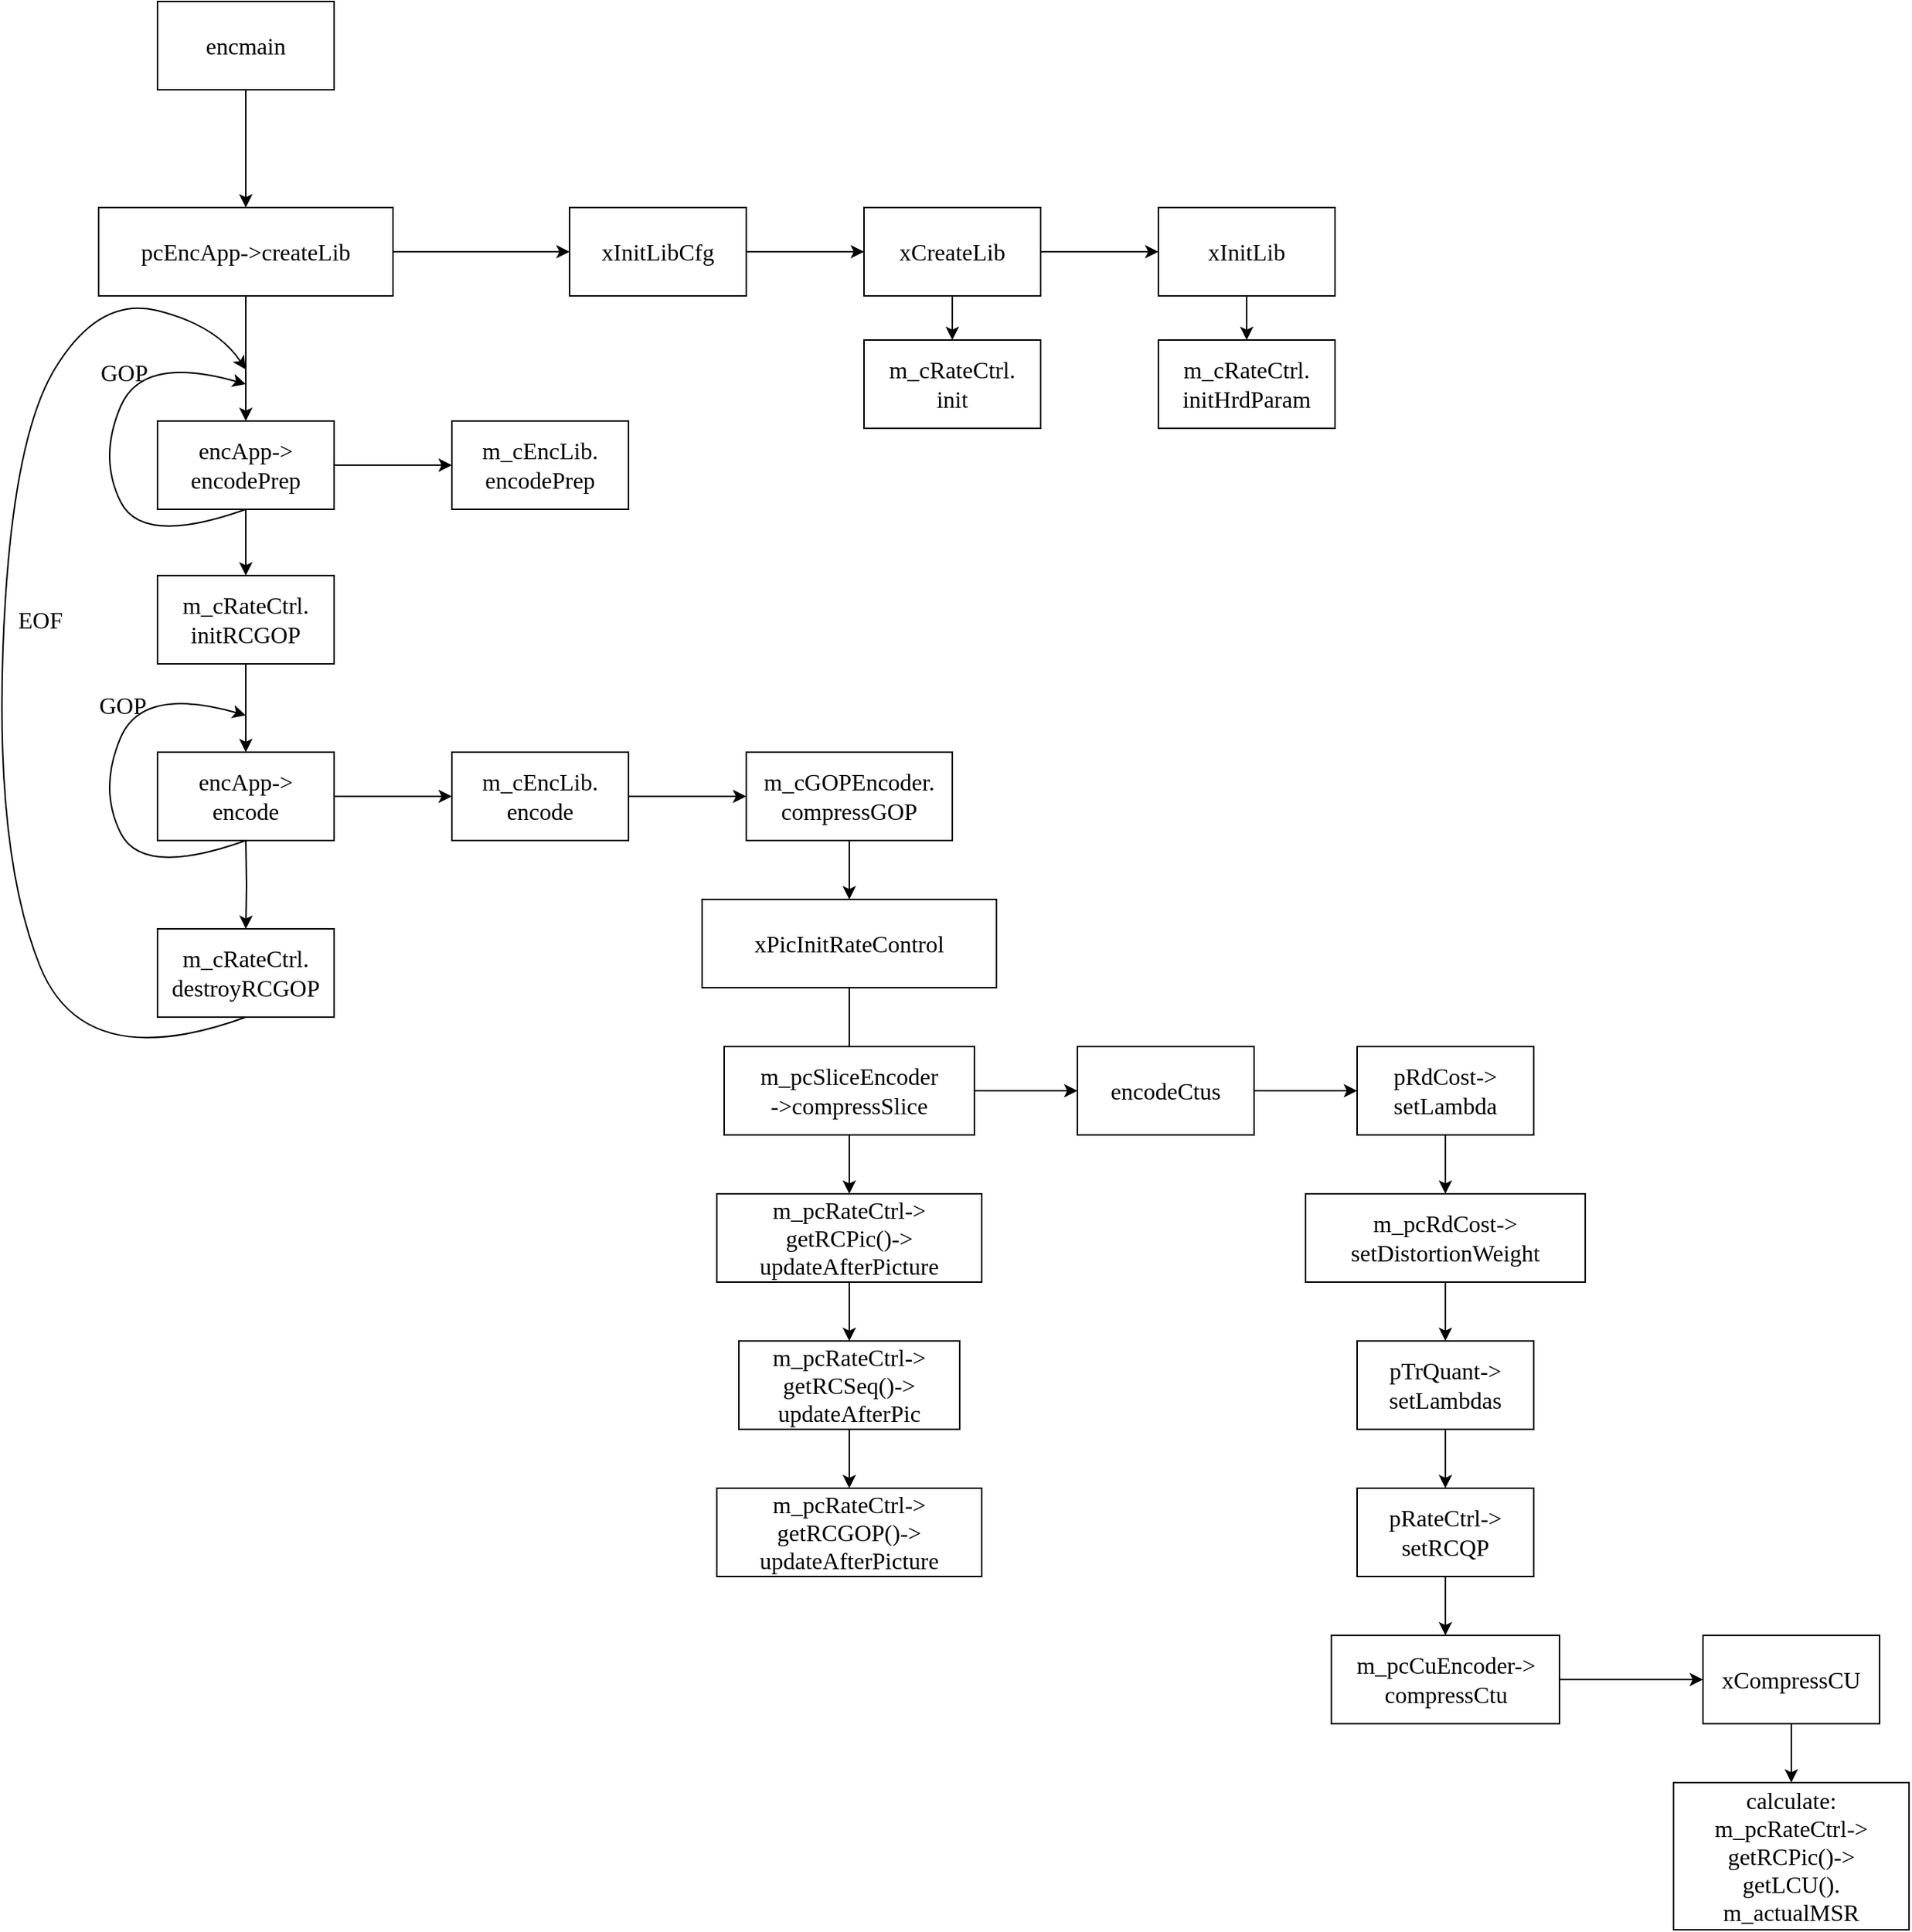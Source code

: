 <mxfile version="18.0.3" type="github">
  <diagram id="z2ERmampXV34Q7dFAgUw" name="Page-1">
    <mxGraphModel dx="1125" dy="829" grid="1" gridSize="10" guides="1" tooltips="1" connect="1" arrows="1" fold="1" page="1" pageScale="1" pageWidth="827" pageHeight="1169" math="0" shadow="0">
      <root>
        <mxCell id="0" />
        <mxCell id="1" parent="0" />
        <mxCell id="PeY2l2dWGEtgDnYQ0aen-1" value="" style="edgeStyle=orthogonalEdgeStyle;rounded=0;orthogonalLoop=1;jettySize=auto;html=1;fontFamily=Lucida Console;fontSize=16;" edge="1" parent="1" source="PeY2l2dWGEtgDnYQ0aen-2" target="PeY2l2dWGEtgDnYQ0aen-5">
          <mxGeometry relative="1" as="geometry" />
        </mxCell>
        <mxCell id="PeY2l2dWGEtgDnYQ0aen-2" value="encmain" style="rounded=0;whiteSpace=wrap;html=1;fontFamily=Lucida Console;fontSize=16;" vertex="1" parent="1">
          <mxGeometry x="120" y="150" width="120" height="60" as="geometry" />
        </mxCell>
        <mxCell id="PeY2l2dWGEtgDnYQ0aen-3" value="" style="edgeStyle=orthogonalEdgeStyle;rounded=0;orthogonalLoop=1;jettySize=auto;html=1;fontFamily=Lucida Console;fontSize=16;" edge="1" parent="1" source="PeY2l2dWGEtgDnYQ0aen-5" target="PeY2l2dWGEtgDnYQ0aen-7">
          <mxGeometry relative="1" as="geometry" />
        </mxCell>
        <mxCell id="PeY2l2dWGEtgDnYQ0aen-4" value="" style="edgeStyle=orthogonalEdgeStyle;rounded=0;orthogonalLoop=1;jettySize=auto;html=1;fontFamily=Lucida Console;fontSize=16;" edge="1" parent="1" source="PeY2l2dWGEtgDnYQ0aen-5" target="PeY2l2dWGEtgDnYQ0aen-15">
          <mxGeometry relative="1" as="geometry" />
        </mxCell>
        <mxCell id="PeY2l2dWGEtgDnYQ0aen-5" value="pcEncApp-&amp;gt;createLib" style="whiteSpace=wrap;html=1;fontSize=16;fontFamily=Lucida Console;rounded=0;" vertex="1" parent="1">
          <mxGeometry x="80" y="290" width="200" height="60" as="geometry" />
        </mxCell>
        <mxCell id="PeY2l2dWGEtgDnYQ0aen-6" value="" style="edgeStyle=orthogonalEdgeStyle;rounded=0;orthogonalLoop=1;jettySize=auto;html=1;fontFamily=Lucida Console;fontSize=16;" edge="1" parent="1" source="PeY2l2dWGEtgDnYQ0aen-7" target="PeY2l2dWGEtgDnYQ0aen-10">
          <mxGeometry relative="1" as="geometry" />
        </mxCell>
        <mxCell id="PeY2l2dWGEtgDnYQ0aen-7" value="xInitLibCfg" style="whiteSpace=wrap;html=1;fontSize=16;fontFamily=Lucida Console;rounded=0;" vertex="1" parent="1">
          <mxGeometry x="400" y="290" width="120" height="60" as="geometry" />
        </mxCell>
        <mxCell id="PeY2l2dWGEtgDnYQ0aen-8" value="" style="edgeStyle=orthogonalEdgeStyle;rounded=0;orthogonalLoop=1;jettySize=auto;html=1;fontFamily=Lucida Console;fontSize=16;" edge="1" parent="1" source="PeY2l2dWGEtgDnYQ0aen-10" target="PeY2l2dWGEtgDnYQ0aen-12">
          <mxGeometry relative="1" as="geometry" />
        </mxCell>
        <mxCell id="PeY2l2dWGEtgDnYQ0aen-9" value="" style="edgeStyle=orthogonalEdgeStyle;rounded=0;orthogonalLoop=1;jettySize=auto;html=1;fontFamily=Lucida Console;fontSize=16;" edge="1" parent="1" source="PeY2l2dWGEtgDnYQ0aen-10" target="PeY2l2dWGEtgDnYQ0aen-13">
          <mxGeometry relative="1" as="geometry" />
        </mxCell>
        <mxCell id="PeY2l2dWGEtgDnYQ0aen-10" value="xCreateLib" style="whiteSpace=wrap;html=1;fontSize=16;fontFamily=Lucida Console;rounded=0;" vertex="1" parent="1">
          <mxGeometry x="600" y="290" width="120" height="60" as="geometry" />
        </mxCell>
        <mxCell id="PeY2l2dWGEtgDnYQ0aen-11" value="" style="edgeStyle=orthogonalEdgeStyle;rounded=0;orthogonalLoop=1;jettySize=auto;html=1;fontFamily=Lucida Console;fontSize=16;" edge="1" parent="1" source="PeY2l2dWGEtgDnYQ0aen-12" target="PeY2l2dWGEtgDnYQ0aen-14">
          <mxGeometry relative="1" as="geometry" />
        </mxCell>
        <mxCell id="PeY2l2dWGEtgDnYQ0aen-12" value="xInitLib" style="whiteSpace=wrap;html=1;fontSize=16;fontFamily=Lucida Console;rounded=0;" vertex="1" parent="1">
          <mxGeometry x="800" y="290" width="120" height="60" as="geometry" />
        </mxCell>
        <mxCell id="PeY2l2dWGEtgDnYQ0aen-13" value="m_cRateCtrl.&lt;br&gt;init" style="whiteSpace=wrap;html=1;fontSize=16;fontFamily=Lucida Console;rounded=0;" vertex="1" parent="1">
          <mxGeometry x="600" y="380" width="120" height="60" as="geometry" />
        </mxCell>
        <mxCell id="PeY2l2dWGEtgDnYQ0aen-14" value="m_cRateCtrl.&lt;br&gt;initHrdParam" style="whiteSpace=wrap;html=1;fontSize=16;fontFamily=Lucida Console;rounded=0;" vertex="1" parent="1">
          <mxGeometry x="800" y="380" width="120" height="60" as="geometry" />
        </mxCell>
        <mxCell id="PeY2l2dWGEtgDnYQ0aen-17" value="" style="edgeStyle=orthogonalEdgeStyle;rounded=0;orthogonalLoop=1;jettySize=auto;html=1;" edge="1" parent="1" source="PeY2l2dWGEtgDnYQ0aen-15" target="PeY2l2dWGEtgDnYQ0aen-16">
          <mxGeometry relative="1" as="geometry" />
        </mxCell>
        <mxCell id="PeY2l2dWGEtgDnYQ0aen-15" value="encApp-&amp;gt;&lt;br&gt;encodePrep" style="whiteSpace=wrap;html=1;fontSize=16;fontFamily=Lucida Console;rounded=0;" vertex="1" parent="1">
          <mxGeometry x="120" y="435" width="120" height="60" as="geometry" />
        </mxCell>
        <mxCell id="PeY2l2dWGEtgDnYQ0aen-19" value="" style="edgeStyle=orthogonalEdgeStyle;rounded=0;orthogonalLoop=1;jettySize=auto;html=1;exitX=0.5;exitY=1;exitDx=0;exitDy=0;" edge="1" parent="1" source="PeY2l2dWGEtgDnYQ0aen-15" target="PeY2l2dWGEtgDnYQ0aen-18">
          <mxGeometry relative="1" as="geometry" />
        </mxCell>
        <mxCell id="PeY2l2dWGEtgDnYQ0aen-16" value="m_cEncLib.&lt;br&gt;encodePrep" style="whiteSpace=wrap;html=1;fontSize=16;fontFamily=Lucida Console;rounded=0;" vertex="1" parent="1">
          <mxGeometry x="320" y="435" width="120" height="60" as="geometry" />
        </mxCell>
        <mxCell id="PeY2l2dWGEtgDnYQ0aen-24" value="" style="edgeStyle=orthogonalEdgeStyle;rounded=0;orthogonalLoop=1;jettySize=auto;html=1;fontFamily=Lucida Console;fontSize=16;" edge="1" parent="1" source="PeY2l2dWGEtgDnYQ0aen-18" target="PeY2l2dWGEtgDnYQ0aen-23">
          <mxGeometry relative="1" as="geometry" />
        </mxCell>
        <mxCell id="PeY2l2dWGEtgDnYQ0aen-18" value="m_cRateCtrl.&lt;br&gt;initRCGOP" style="whiteSpace=wrap;html=1;fontSize=16;fontFamily=Lucida Console;rounded=0;" vertex="1" parent="1">
          <mxGeometry x="120" y="540" width="120" height="60" as="geometry" />
        </mxCell>
        <mxCell id="PeY2l2dWGEtgDnYQ0aen-20" value="" style="curved=1;endArrow=classic;html=1;rounded=0;exitX=0.5;exitY=1;exitDx=0;exitDy=0;" edge="1" parent="1" source="PeY2l2dWGEtgDnYQ0aen-15">
          <mxGeometry width="50" height="50" relative="1" as="geometry">
            <mxPoint x="390" y="610" as="sourcePoint" />
            <mxPoint x="180" y="410" as="targetPoint" />
            <Array as="points">
              <mxPoint x="110" y="520" />
              <mxPoint x="80" y="460" />
              <mxPoint x="110" y="390" />
            </Array>
          </mxGeometry>
        </mxCell>
        <mxCell id="PeY2l2dWGEtgDnYQ0aen-22" value="GOP" style="text;html=1;resizable=0;autosize=1;align=center;verticalAlign=middle;points=[];fillColor=none;strokeColor=none;rounded=0;fontFamily=Lucida Console;fontSize=16;" vertex="1" parent="1">
          <mxGeometry x="77" y="392" width="40" height="20" as="geometry" />
        </mxCell>
        <mxCell id="PeY2l2dWGEtgDnYQ0aen-34" value="" style="edgeStyle=orthogonalEdgeStyle;rounded=0;orthogonalLoop=1;jettySize=auto;html=1;fontFamily=Lucida Console;fontSize=16;" edge="1" parent="1" source="PeY2l2dWGEtgDnYQ0aen-23" target="PeY2l2dWGEtgDnYQ0aen-33">
          <mxGeometry relative="1" as="geometry" />
        </mxCell>
        <mxCell id="PeY2l2dWGEtgDnYQ0aen-23" value="encApp-&amp;gt;&lt;br&gt;encode" style="whiteSpace=wrap;html=1;fontSize=16;fontFamily=Lucida Console;rounded=0;" vertex="1" parent="1">
          <mxGeometry x="120" y="660" width="120" height="60" as="geometry" />
        </mxCell>
        <mxCell id="PeY2l2dWGEtgDnYQ0aen-25" value="" style="curved=1;endArrow=classic;html=1;rounded=0;exitX=0.5;exitY=1;exitDx=0;exitDy=0;" edge="1" parent="1">
          <mxGeometry width="50" height="50" relative="1" as="geometry">
            <mxPoint x="180" y="720" as="sourcePoint" />
            <mxPoint x="180" y="635" as="targetPoint" />
            <Array as="points">
              <mxPoint x="110" y="745" />
              <mxPoint x="80" y="685" />
              <mxPoint x="110" y="615" />
            </Array>
          </mxGeometry>
        </mxCell>
        <mxCell id="PeY2l2dWGEtgDnYQ0aen-26" value="GOP" style="text;html=1;resizable=0;autosize=1;align=center;verticalAlign=middle;points=[];fillColor=none;strokeColor=none;rounded=0;fontFamily=Lucida Console;fontSize=16;" vertex="1" parent="1">
          <mxGeometry x="76" y="618" width="40" height="20" as="geometry" />
        </mxCell>
        <mxCell id="PeY2l2dWGEtgDnYQ0aen-27" value="" style="curved=1;endArrow=classic;html=1;rounded=0;fontFamily=Lucida Console;fontSize=16;exitX=0.5;exitY=1;exitDx=0;exitDy=0;" edge="1" parent="1" source="PeY2l2dWGEtgDnYQ0aen-39">
          <mxGeometry width="50" height="50" relative="1" as="geometry">
            <mxPoint x="60" y="820" as="sourcePoint" />
            <mxPoint x="180" y="400" as="targetPoint" />
            <Array as="points">
              <mxPoint x="70" y="880" />
              <mxPoint x="10" y="730" />
              <mxPoint x="20" y="450" />
              <mxPoint x="80" y="350" />
              <mxPoint x="160" y="370" />
            </Array>
          </mxGeometry>
        </mxCell>
        <mxCell id="PeY2l2dWGEtgDnYQ0aen-28" value="EOF" style="text;html=1;resizable=0;autosize=1;align=center;verticalAlign=middle;points=[];fillColor=none;strokeColor=none;rounded=0;fontFamily=Lucida Console;fontSize=16;" vertex="1" parent="1">
          <mxGeometry x="20" y="560" width="40" height="20" as="geometry" />
        </mxCell>
        <mxCell id="PeY2l2dWGEtgDnYQ0aen-36" value="" style="edgeStyle=orthogonalEdgeStyle;rounded=0;orthogonalLoop=1;jettySize=auto;html=1;fontFamily=Lucida Console;fontSize=16;" edge="1" parent="1" source="PeY2l2dWGEtgDnYQ0aen-33" target="PeY2l2dWGEtgDnYQ0aen-35">
          <mxGeometry relative="1" as="geometry" />
        </mxCell>
        <mxCell id="PeY2l2dWGEtgDnYQ0aen-33" value="m_cEncLib.&lt;br&gt;encode" style="whiteSpace=wrap;html=1;fontSize=16;fontFamily=Lucida Console;rounded=0;" vertex="1" parent="1">
          <mxGeometry x="320" y="660" width="120" height="60" as="geometry" />
        </mxCell>
        <mxCell id="PeY2l2dWGEtgDnYQ0aen-40" value="" style="edgeStyle=orthogonalEdgeStyle;rounded=0;orthogonalLoop=1;jettySize=auto;html=1;fontFamily=Lucida Console;fontSize=16;" edge="1" parent="1" target="PeY2l2dWGEtgDnYQ0aen-39">
          <mxGeometry relative="1" as="geometry">
            <mxPoint x="180" y="720" as="sourcePoint" />
          </mxGeometry>
        </mxCell>
        <mxCell id="PeY2l2dWGEtgDnYQ0aen-42" value="" style="edgeStyle=orthogonalEdgeStyle;rounded=0;orthogonalLoop=1;jettySize=auto;html=1;fontFamily=Lucida Console;fontSize=16;" edge="1" parent="1" source="PeY2l2dWGEtgDnYQ0aen-35" target="PeY2l2dWGEtgDnYQ0aen-41">
          <mxGeometry relative="1" as="geometry" />
        </mxCell>
        <mxCell id="PeY2l2dWGEtgDnYQ0aen-35" value="m_cGOPEncoder.&lt;br&gt;compressGOP" style="whiteSpace=wrap;html=1;fontSize=16;fontFamily=Lucida Console;rounded=0;" vertex="1" parent="1">
          <mxGeometry x="520" y="660" width="140" height="60" as="geometry" />
        </mxCell>
        <mxCell id="PeY2l2dWGEtgDnYQ0aen-39" value="m_cRateCtrl.&lt;br&gt;destroyRCGOP" style="whiteSpace=wrap;html=1;fontSize=16;fontFamily=Lucida Console;rounded=0;" vertex="1" parent="1">
          <mxGeometry x="120" y="780" width="120" height="60" as="geometry" />
        </mxCell>
        <mxCell id="PeY2l2dWGEtgDnYQ0aen-46" value="" style="edgeStyle=orthogonalEdgeStyle;rounded=0;orthogonalLoop=1;jettySize=auto;html=1;fontFamily=Lucida Console;fontSize=16;" edge="1" parent="1" source="PeY2l2dWGEtgDnYQ0aen-41">
          <mxGeometry relative="1" as="geometry">
            <mxPoint x="590" y="880" as="targetPoint" />
          </mxGeometry>
        </mxCell>
        <mxCell id="PeY2l2dWGEtgDnYQ0aen-41" value="xPicInitRateControl" style="whiteSpace=wrap;html=1;fontSize=16;fontFamily=Lucida Console;rounded=0;" vertex="1" parent="1">
          <mxGeometry x="490" y="760" width="200" height="60" as="geometry" />
        </mxCell>
        <mxCell id="PeY2l2dWGEtgDnYQ0aen-50" value="" style="edgeStyle=orthogonalEdgeStyle;rounded=0;orthogonalLoop=1;jettySize=auto;html=1;fontFamily=Lucida Console;fontSize=16;" edge="1" parent="1" source="PeY2l2dWGEtgDnYQ0aen-47" target="PeY2l2dWGEtgDnYQ0aen-49">
          <mxGeometry relative="1" as="geometry" />
        </mxCell>
        <mxCell id="PeY2l2dWGEtgDnYQ0aen-56" value="" style="edgeStyle=orthogonalEdgeStyle;rounded=0;orthogonalLoop=1;jettySize=auto;html=1;fontFamily=Lucida Console;fontSize=16;" edge="1" parent="1" source="PeY2l2dWGEtgDnYQ0aen-47" target="PeY2l2dWGEtgDnYQ0aen-55">
          <mxGeometry relative="1" as="geometry" />
        </mxCell>
        <mxCell id="PeY2l2dWGEtgDnYQ0aen-47" value="m_pcSliceEncoder&lt;br&gt;-&amp;gt;compressSlice" style="whiteSpace=wrap;html=1;fontSize=16;fontFamily=Lucida Console;rounded=0;" vertex="1" parent="1">
          <mxGeometry x="505" y="860" width="170" height="60" as="geometry" />
        </mxCell>
        <mxCell id="PeY2l2dWGEtgDnYQ0aen-52" value="" style="edgeStyle=orthogonalEdgeStyle;rounded=0;orthogonalLoop=1;jettySize=auto;html=1;fontFamily=Lucida Console;fontSize=16;" edge="1" parent="1" source="PeY2l2dWGEtgDnYQ0aen-49" target="PeY2l2dWGEtgDnYQ0aen-51">
          <mxGeometry relative="1" as="geometry" />
        </mxCell>
        <mxCell id="PeY2l2dWGEtgDnYQ0aen-49" value="m_pcRateCtrl-&amp;gt;&lt;br&gt;getRCPic()-&amp;gt;&lt;br&gt;updateAfterPicture" style="whiteSpace=wrap;html=1;fontSize=16;fontFamily=Lucida Console;rounded=0;" vertex="1" parent="1">
          <mxGeometry x="500" y="960" width="180" height="60" as="geometry" />
        </mxCell>
        <mxCell id="PeY2l2dWGEtgDnYQ0aen-54" value="" style="edgeStyle=orthogonalEdgeStyle;rounded=0;orthogonalLoop=1;jettySize=auto;html=1;fontFamily=Lucida Console;fontSize=16;" edge="1" parent="1" source="PeY2l2dWGEtgDnYQ0aen-51" target="PeY2l2dWGEtgDnYQ0aen-53">
          <mxGeometry relative="1" as="geometry" />
        </mxCell>
        <mxCell id="PeY2l2dWGEtgDnYQ0aen-51" value="m_pcRateCtrl-&amp;gt;&lt;br&gt;getRCSeq()-&amp;gt;&lt;br&gt;updateAfterPic" style="whiteSpace=wrap;html=1;fontSize=16;fontFamily=Lucida Console;rounded=0;" vertex="1" parent="1">
          <mxGeometry x="515" y="1060" width="150" height="60" as="geometry" />
        </mxCell>
        <mxCell id="PeY2l2dWGEtgDnYQ0aen-53" value="m_pcRateCtrl-&amp;gt;&lt;br&gt;getRCGOP()-&amp;gt;&lt;br&gt;updateAfterPicture" style="whiteSpace=wrap;html=1;fontSize=16;fontFamily=Lucida Console;rounded=0;" vertex="1" parent="1">
          <mxGeometry x="500" y="1160" width="180" height="60" as="geometry" />
        </mxCell>
        <mxCell id="PeY2l2dWGEtgDnYQ0aen-67" style="edgeStyle=orthogonalEdgeStyle;rounded=0;orthogonalLoop=1;jettySize=auto;html=1;exitX=1;exitY=0.5;exitDx=0;exitDy=0;entryX=0;entryY=0.5;entryDx=0;entryDy=0;fontFamily=Lucida Console;fontSize=16;" edge="1" parent="1" source="PeY2l2dWGEtgDnYQ0aen-55" target="PeY2l2dWGEtgDnYQ0aen-57">
          <mxGeometry relative="1" as="geometry" />
        </mxCell>
        <mxCell id="PeY2l2dWGEtgDnYQ0aen-55" value="encodeCtus" style="whiteSpace=wrap;html=1;fontSize=16;fontFamily=Lucida Console;rounded=0;" vertex="1" parent="1">
          <mxGeometry x="745" y="860" width="120" height="60" as="geometry" />
        </mxCell>
        <mxCell id="PeY2l2dWGEtgDnYQ0aen-60" value="" style="edgeStyle=orthogonalEdgeStyle;rounded=0;orthogonalLoop=1;jettySize=auto;html=1;fontFamily=Lucida Console;fontSize=16;" edge="1" parent="1" source="PeY2l2dWGEtgDnYQ0aen-57" target="PeY2l2dWGEtgDnYQ0aen-59">
          <mxGeometry relative="1" as="geometry" />
        </mxCell>
        <mxCell id="PeY2l2dWGEtgDnYQ0aen-57" value="pRdCost-&amp;gt;&lt;br&gt;setLambda" style="whiteSpace=wrap;html=1;fontSize=16;fontFamily=Lucida Console;rounded=0;" vertex="1" parent="1">
          <mxGeometry x="935" y="860" width="120" height="60" as="geometry" />
        </mxCell>
        <mxCell id="PeY2l2dWGEtgDnYQ0aen-65" style="edgeStyle=orthogonalEdgeStyle;rounded=0;orthogonalLoop=1;jettySize=auto;html=1;fontFamily=Lucida Console;fontSize=16;" edge="1" parent="1" source="PeY2l2dWGEtgDnYQ0aen-59" target="PeY2l2dWGEtgDnYQ0aen-61">
          <mxGeometry relative="1" as="geometry" />
        </mxCell>
        <mxCell id="PeY2l2dWGEtgDnYQ0aen-59" value="m_pcRdCost-&amp;gt;&lt;br&gt;setDistortionWeight" style="whiteSpace=wrap;html=1;fontSize=16;fontFamily=Lucida Console;rounded=0;" vertex="1" parent="1">
          <mxGeometry x="900" y="960" width="190" height="60" as="geometry" />
        </mxCell>
        <mxCell id="PeY2l2dWGEtgDnYQ0aen-64" value="" style="edgeStyle=orthogonalEdgeStyle;rounded=0;orthogonalLoop=1;jettySize=auto;html=1;fontFamily=Lucida Console;fontSize=16;" edge="1" parent="1" source="PeY2l2dWGEtgDnYQ0aen-61" target="PeY2l2dWGEtgDnYQ0aen-63">
          <mxGeometry relative="1" as="geometry" />
        </mxCell>
        <mxCell id="PeY2l2dWGEtgDnYQ0aen-61" value="pTrQuant-&amp;gt;&lt;br&gt;setLambdas" style="whiteSpace=wrap;html=1;fontSize=16;fontFamily=Lucida Console;rounded=0;" vertex="1" parent="1">
          <mxGeometry x="935" y="1060" width="120" height="60" as="geometry" />
        </mxCell>
        <mxCell id="PeY2l2dWGEtgDnYQ0aen-71" value="" style="edgeStyle=orthogonalEdgeStyle;rounded=0;orthogonalLoop=1;jettySize=auto;html=1;fontFamily=Lucida Console;fontSize=16;" edge="1" parent="1" source="PeY2l2dWGEtgDnYQ0aen-63" target="PeY2l2dWGEtgDnYQ0aen-70">
          <mxGeometry relative="1" as="geometry" />
        </mxCell>
        <mxCell id="PeY2l2dWGEtgDnYQ0aen-63" value="pRateCtrl-&amp;gt;&lt;br&gt;setRCQP" style="whiteSpace=wrap;html=1;fontSize=16;fontFamily=Lucida Console;rounded=0;" vertex="1" parent="1">
          <mxGeometry x="935" y="1160" width="120" height="60" as="geometry" />
        </mxCell>
        <mxCell id="PeY2l2dWGEtgDnYQ0aen-73" value="" style="edgeStyle=orthogonalEdgeStyle;rounded=0;orthogonalLoop=1;jettySize=auto;html=1;fontFamily=Lucida Console;fontSize=16;" edge="1" parent="1" source="PeY2l2dWGEtgDnYQ0aen-70" target="PeY2l2dWGEtgDnYQ0aen-72">
          <mxGeometry relative="1" as="geometry" />
        </mxCell>
        <mxCell id="PeY2l2dWGEtgDnYQ0aen-70" value="m_pcCuEncoder-&amp;gt;&lt;br&gt;compressCtu" style="whiteSpace=wrap;html=1;fontSize=16;fontFamily=Lucida Console;rounded=0;" vertex="1" parent="1">
          <mxGeometry x="917.5" y="1260" width="155" height="60" as="geometry" />
        </mxCell>
        <mxCell id="PeY2l2dWGEtgDnYQ0aen-75" value="" style="edgeStyle=orthogonalEdgeStyle;rounded=0;orthogonalLoop=1;jettySize=auto;html=1;fontFamily=Lucida Console;fontSize=16;" edge="1" parent="1" source="PeY2l2dWGEtgDnYQ0aen-72" target="PeY2l2dWGEtgDnYQ0aen-74">
          <mxGeometry relative="1" as="geometry" />
        </mxCell>
        <mxCell id="PeY2l2dWGEtgDnYQ0aen-72" value="xCompressCU" style="whiteSpace=wrap;html=1;fontSize=16;fontFamily=Lucida Console;rounded=0;" vertex="1" parent="1">
          <mxGeometry x="1170" y="1260" width="120" height="60" as="geometry" />
        </mxCell>
        <mxCell id="PeY2l2dWGEtgDnYQ0aen-74" value="calculate:&lt;br&gt;m_pcRateCtrl-&amp;gt;&lt;br&gt;getRCPic()-&amp;gt;&lt;br&gt;getLCU().&lt;br&gt;m_actualMSR" style="whiteSpace=wrap;html=1;fontSize=16;fontFamily=Lucida Console;rounded=0;" vertex="1" parent="1">
          <mxGeometry x="1150" y="1360" width="160" height="100" as="geometry" />
        </mxCell>
      </root>
    </mxGraphModel>
  </diagram>
</mxfile>
